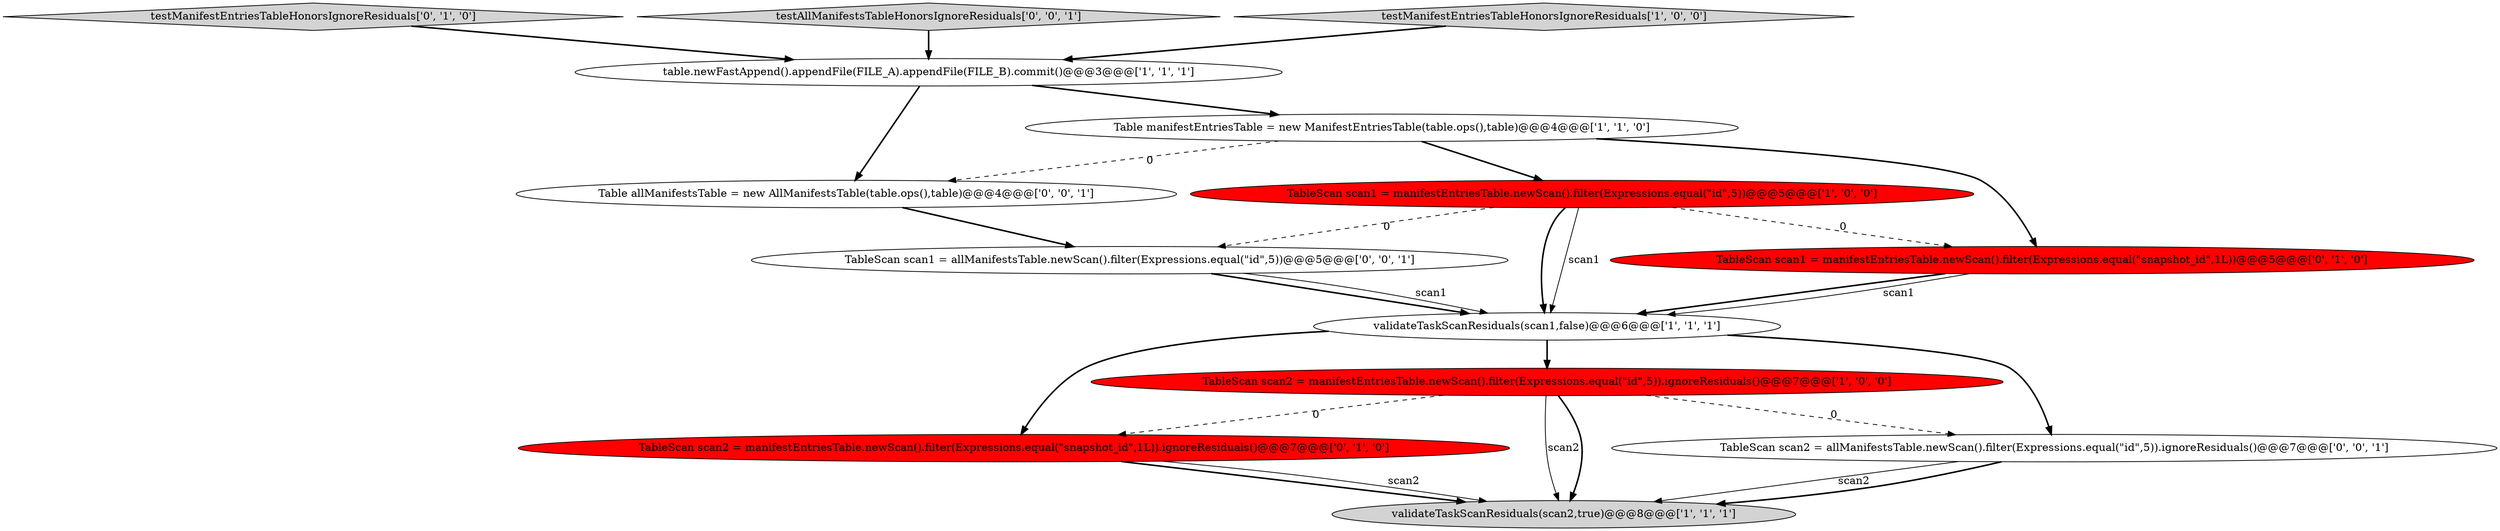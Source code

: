 digraph {
8 [style = filled, label = "TableScan scan2 = manifestEntriesTable.newScan().filter(Expressions.equal(\"snapshot_id\",1L)).ignoreResiduals()@@@7@@@['0', '1', '0']", fillcolor = red, shape = ellipse image = "AAA1AAABBB2BBB"];
2 [style = filled, label = "TableScan scan1 = manifestEntriesTable.newScan().filter(Expressions.equal(\"id\",5))@@@5@@@['1', '0', '0']", fillcolor = red, shape = ellipse image = "AAA1AAABBB1BBB"];
3 [style = filled, label = "TableScan scan2 = manifestEntriesTable.newScan().filter(Expressions.equal(\"id\",5)).ignoreResiduals()@@@7@@@['1', '0', '0']", fillcolor = red, shape = ellipse image = "AAA1AAABBB1BBB"];
9 [style = filled, label = "testManifestEntriesTableHonorsIgnoreResiduals['0', '1', '0']", fillcolor = lightgray, shape = diamond image = "AAA0AAABBB2BBB"];
12 [style = filled, label = "testAllManifestsTableHonorsIgnoreResiduals['0', '0', '1']", fillcolor = lightgray, shape = diamond image = "AAA0AAABBB3BBB"];
13 [style = filled, label = "TableScan scan1 = allManifestsTable.newScan().filter(Expressions.equal(\"id\",5))@@@5@@@['0', '0', '1']", fillcolor = white, shape = ellipse image = "AAA0AAABBB3BBB"];
11 [style = filled, label = "Table allManifestsTable = new AllManifestsTable(table.ops(),table)@@@4@@@['0', '0', '1']", fillcolor = white, shape = ellipse image = "AAA0AAABBB3BBB"];
0 [style = filled, label = "table.newFastAppend().appendFile(FILE_A).appendFile(FILE_B).commit()@@@3@@@['1', '1', '1']", fillcolor = white, shape = ellipse image = "AAA0AAABBB1BBB"];
1 [style = filled, label = "validateTaskScanResiduals(scan1,false)@@@6@@@['1', '1', '1']", fillcolor = white, shape = ellipse image = "AAA0AAABBB1BBB"];
6 [style = filled, label = "validateTaskScanResiduals(scan2,true)@@@8@@@['1', '1', '1']", fillcolor = lightgray, shape = ellipse image = "AAA0AAABBB1BBB"];
4 [style = filled, label = "testManifestEntriesTableHonorsIgnoreResiduals['1', '0', '0']", fillcolor = lightgray, shape = diamond image = "AAA0AAABBB1BBB"];
7 [style = filled, label = "TableScan scan1 = manifestEntriesTable.newScan().filter(Expressions.equal(\"snapshot_id\",1L))@@@5@@@['0', '1', '0']", fillcolor = red, shape = ellipse image = "AAA1AAABBB2BBB"];
5 [style = filled, label = "Table manifestEntriesTable = new ManifestEntriesTable(table.ops(),table)@@@4@@@['1', '1', '0']", fillcolor = white, shape = ellipse image = "AAA0AAABBB1BBB"];
10 [style = filled, label = "TableScan scan2 = allManifestsTable.newScan().filter(Expressions.equal(\"id\",5)).ignoreResiduals()@@@7@@@['0', '0', '1']", fillcolor = white, shape = ellipse image = "AAA0AAABBB3BBB"];
3->6 [style = solid, label="scan2"];
7->1 [style = bold, label=""];
1->8 [style = bold, label=""];
9->0 [style = bold, label=""];
2->1 [style = bold, label=""];
1->3 [style = bold, label=""];
2->1 [style = solid, label="scan1"];
0->11 [style = bold, label=""];
3->6 [style = bold, label=""];
8->6 [style = bold, label=""];
2->7 [style = dashed, label="0"];
12->0 [style = bold, label=""];
10->6 [style = solid, label="scan2"];
10->6 [style = bold, label=""];
13->1 [style = bold, label=""];
8->6 [style = solid, label="scan2"];
4->0 [style = bold, label=""];
5->2 [style = bold, label=""];
5->11 [style = dashed, label="0"];
2->13 [style = dashed, label="0"];
11->13 [style = bold, label=""];
3->8 [style = dashed, label="0"];
5->7 [style = bold, label=""];
3->10 [style = dashed, label="0"];
13->1 [style = solid, label="scan1"];
1->10 [style = bold, label=""];
7->1 [style = solid, label="scan1"];
0->5 [style = bold, label=""];
}

